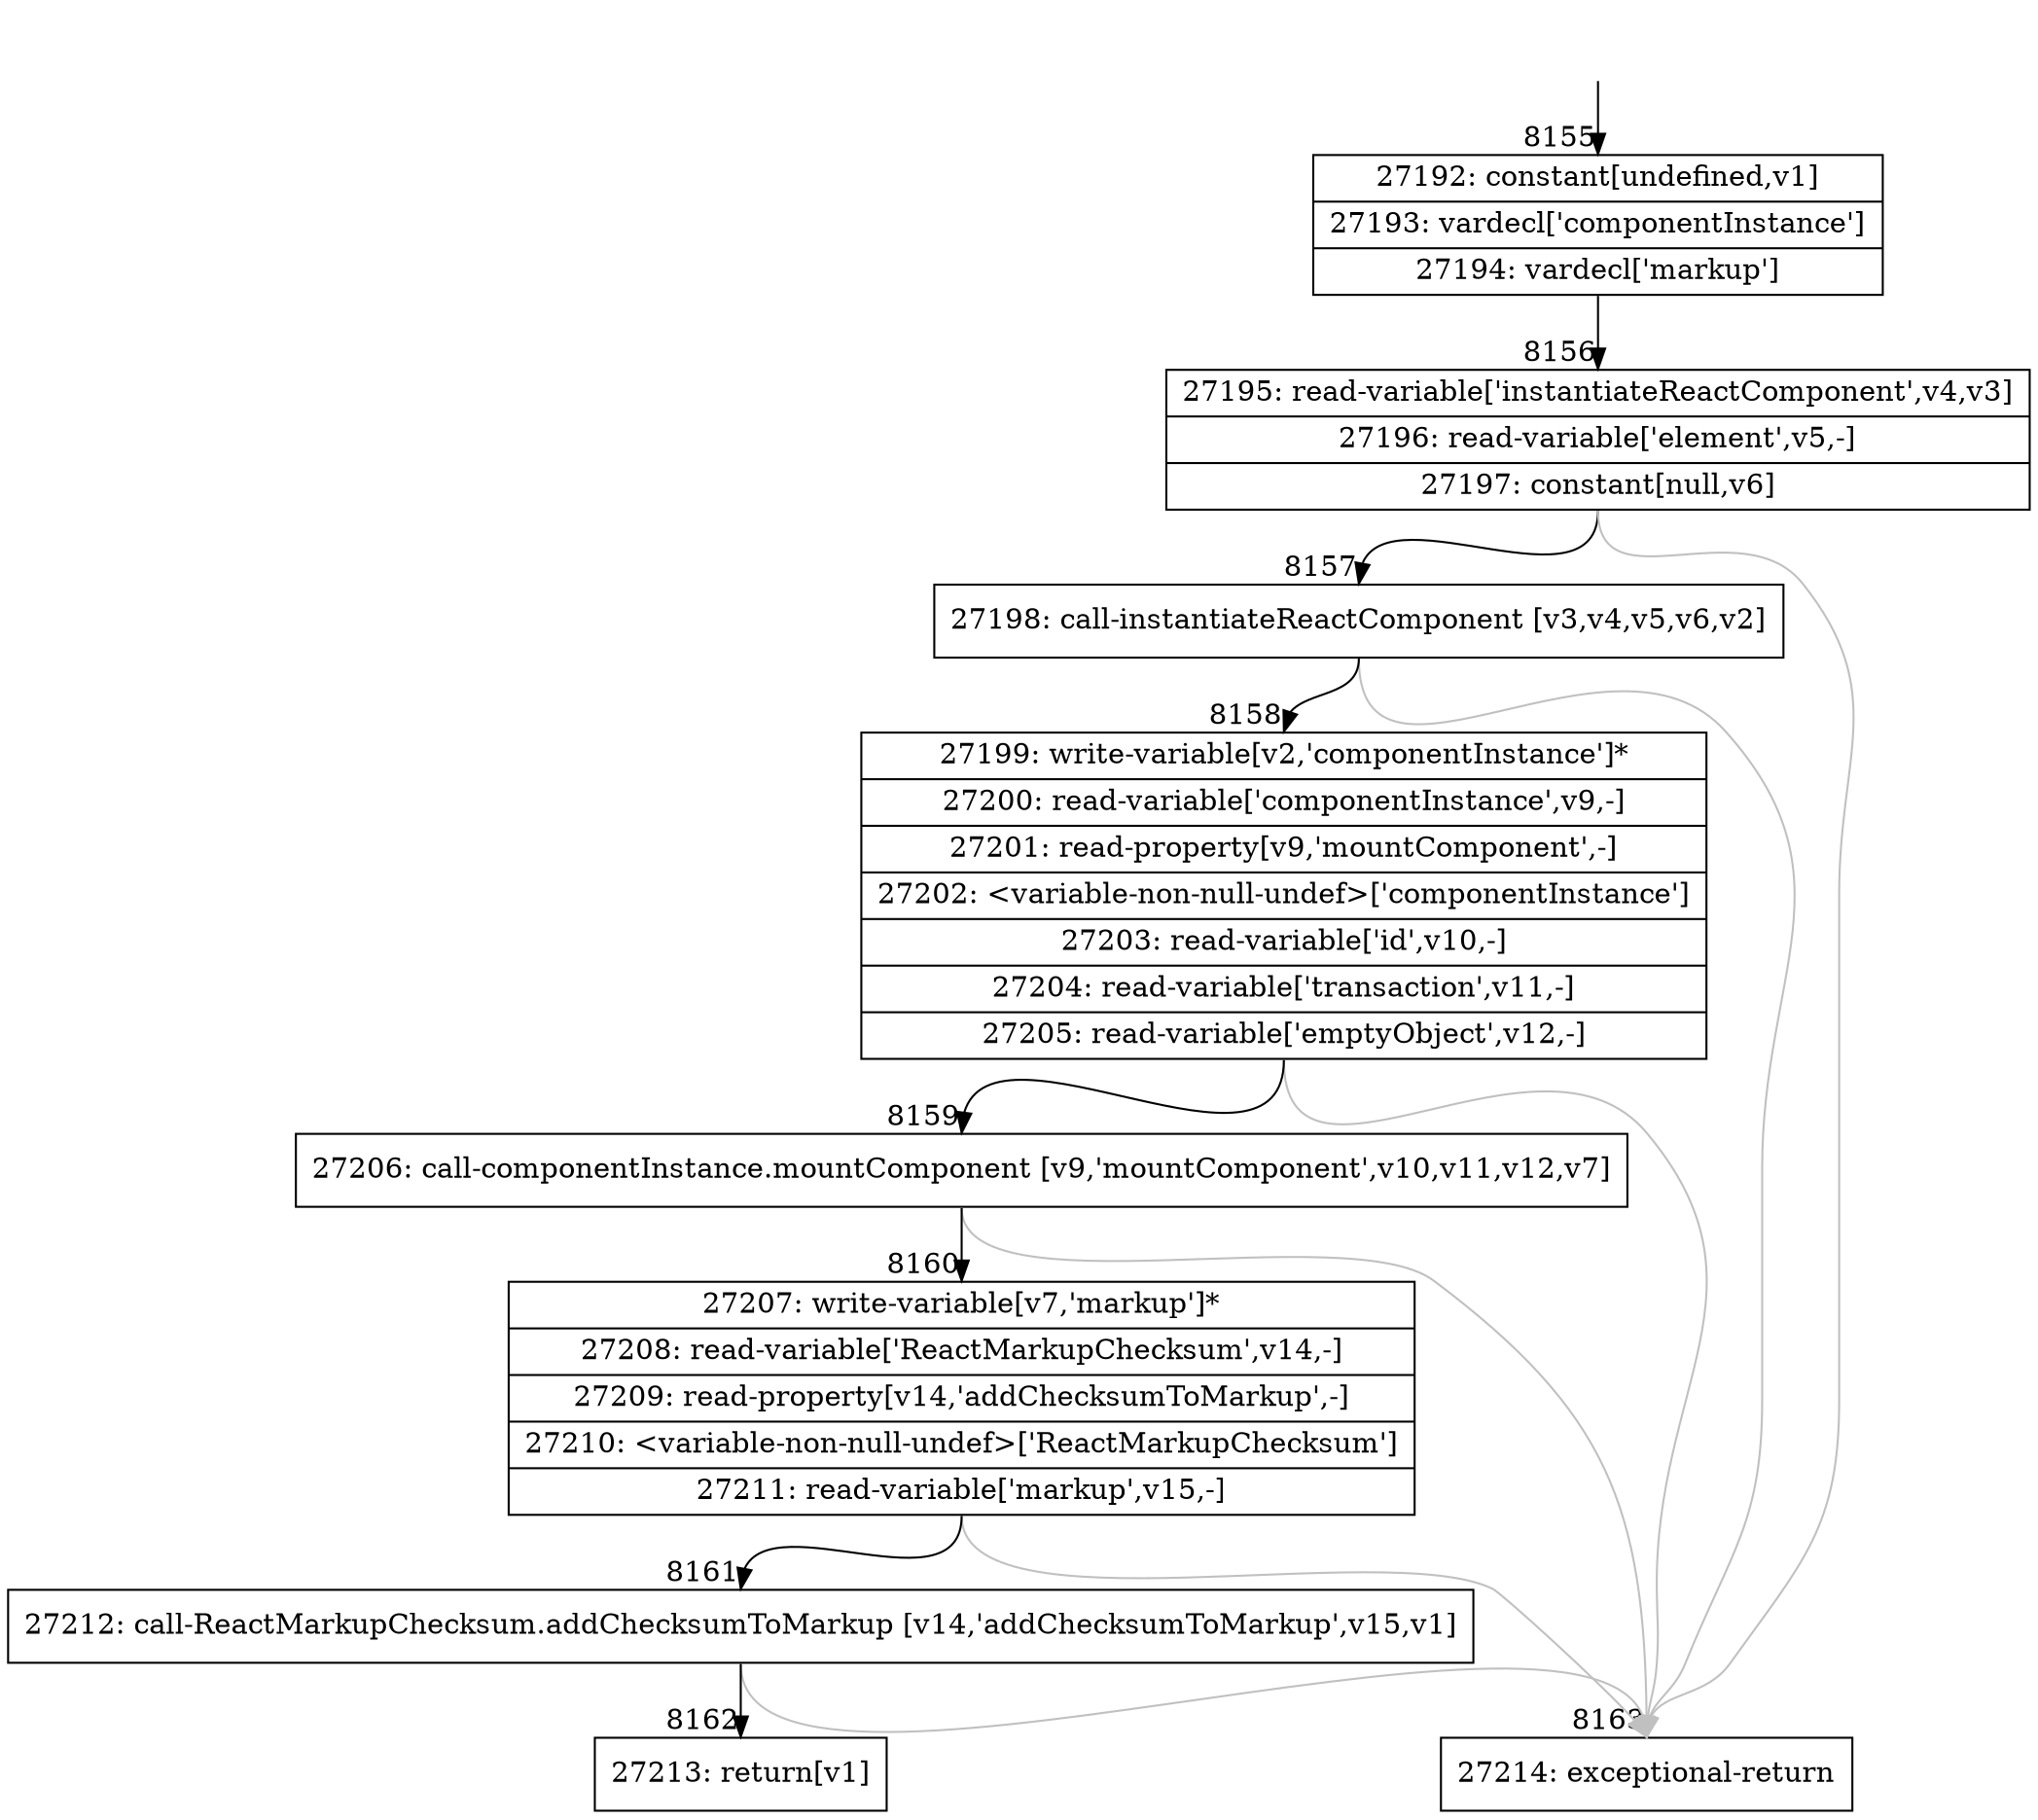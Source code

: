 digraph {
rankdir="TD"
BB_entry597[shape=none,label=""];
BB_entry597 -> BB8155 [tailport=s, headport=n, headlabel="    8155"]
BB8155 [shape=record label="{27192: constant[undefined,v1]|27193: vardecl['componentInstance']|27194: vardecl['markup']}" ] 
BB8155 -> BB8156 [tailport=s, headport=n, headlabel="      8156"]
BB8156 [shape=record label="{27195: read-variable['instantiateReactComponent',v4,v3]|27196: read-variable['element',v5,-]|27197: constant[null,v6]}" ] 
BB8156 -> BB8157 [tailport=s, headport=n, headlabel="      8157"]
BB8156 -> BB8163 [tailport=s, headport=n, color=gray, headlabel="      8163"]
BB8157 [shape=record label="{27198: call-instantiateReactComponent [v3,v4,v5,v6,v2]}" ] 
BB8157 -> BB8158 [tailport=s, headport=n, headlabel="      8158"]
BB8157 -> BB8163 [tailport=s, headport=n, color=gray]
BB8158 [shape=record label="{27199: write-variable[v2,'componentInstance']*|27200: read-variable['componentInstance',v9,-]|27201: read-property[v9,'mountComponent',-]|27202: \<variable-non-null-undef\>['componentInstance']|27203: read-variable['id',v10,-]|27204: read-variable['transaction',v11,-]|27205: read-variable['emptyObject',v12,-]}" ] 
BB8158 -> BB8159 [tailport=s, headport=n, headlabel="      8159"]
BB8158 -> BB8163 [tailport=s, headport=n, color=gray]
BB8159 [shape=record label="{27206: call-componentInstance.mountComponent [v9,'mountComponent',v10,v11,v12,v7]}" ] 
BB8159 -> BB8160 [tailport=s, headport=n, headlabel="      8160"]
BB8159 -> BB8163 [tailport=s, headport=n, color=gray]
BB8160 [shape=record label="{27207: write-variable[v7,'markup']*|27208: read-variable['ReactMarkupChecksum',v14,-]|27209: read-property[v14,'addChecksumToMarkup',-]|27210: \<variable-non-null-undef\>['ReactMarkupChecksum']|27211: read-variable['markup',v15,-]}" ] 
BB8160 -> BB8161 [tailport=s, headport=n, headlabel="      8161"]
BB8160 -> BB8163 [tailport=s, headport=n, color=gray]
BB8161 [shape=record label="{27212: call-ReactMarkupChecksum.addChecksumToMarkup [v14,'addChecksumToMarkup',v15,v1]}" ] 
BB8161 -> BB8162 [tailport=s, headport=n, headlabel="      8162"]
BB8161 -> BB8163 [tailport=s, headport=n, color=gray]
BB8162 [shape=record label="{27213: return[v1]}" ] 
BB8163 [shape=record label="{27214: exceptional-return}" ] 
//#$~ 14357
}
